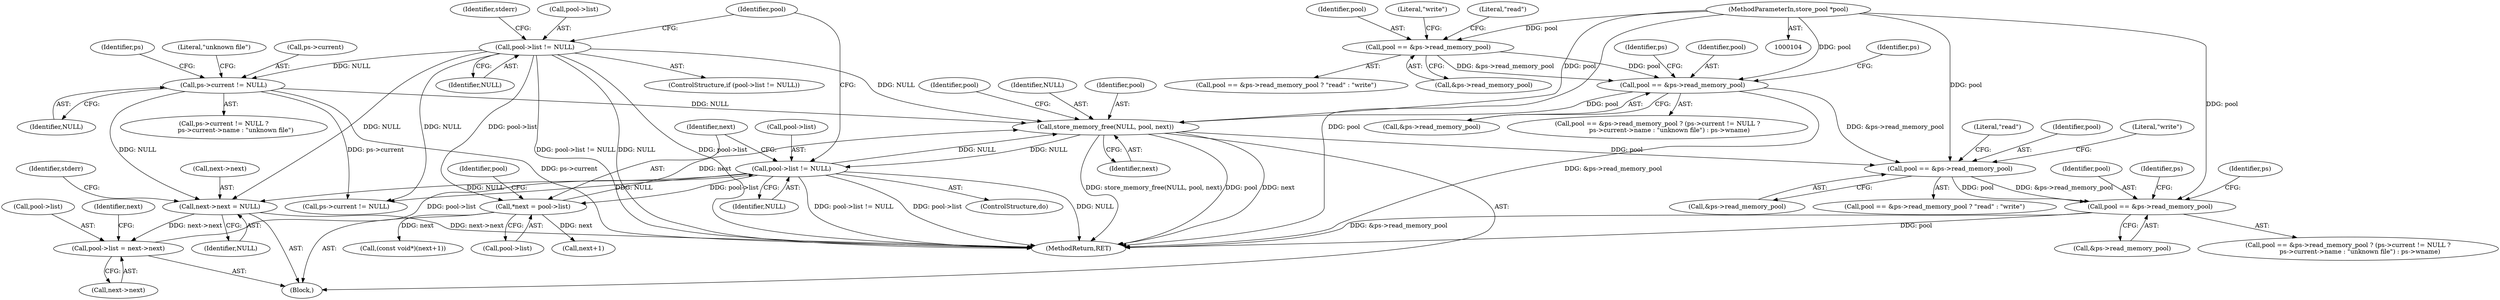 digraph "0_Android_9d4853418ab2f754c2b63e091c29c5529b8b86ca_141@API" {
"1000231" [label="(Call,pool == &ps->read_memory_pool)"];
"1000189" [label="(Call,store_memory_free(NULL, pool, next))"];
"1000138" [label="(Call,ps->current != NULL)"];
"1000109" [label="(Call,pool->list != NULL)"];
"1000193" [label="(Call,pool->list != NULL)"];
"1000164" [label="(Call,pool->list = next->next)"];
"1000171" [label="(Call,next->next = NULL)"];
"1000131" [label="(Call,pool == &ps->read_memory_pool)"];
"1000122" [label="(Call,pool == &ps->read_memory_pool)"];
"1000106" [label="(MethodParameterIn,store_pool *pool)"];
"1000159" [label="(Call,*next = pool->list)"];
"1000240" [label="(Call,pool == &ps->read_memory_pool)"];
"1000168" [label="(Call,next->next)"];
"1000128" [label="(Literal,\"read\")"];
"1000142" [label="(Identifier,NULL)"];
"1000201" [label="(Identifier,pool)"];
"1000189" [label="(Call,store_memory_free(NULL, pool, next))"];
"1000148" [label="(Literal,\"unknown file\")"];
"1000195" [label="(Identifier,pool)"];
"1000138" [label="(Call,ps->current != NULL)"];
"1000190" [label="(Identifier,NULL)"];
"1000193" [label="(Call,pool->list != NULL)"];
"1000110" [label="(Call,pool->list)"];
"1000175" [label="(Identifier,NULL)"];
"1000249" [label="(Identifier,ps)"];
"1000109" [label="(Call,pool->list != NULL)"];
"1000122" [label="(Call,pool == &ps->read_memory_pool)"];
"1000139" [label="(Call,ps->current)"];
"1000113" [label="(Identifier,NULL)"];
"1000171" [label="(Call,next->next = NULL)"];
"1000233" [label="(Call,&ps->read_memory_pool)"];
"1000108" [label="(ControlStructure,if (pool->list != NULL))"];
"1000237" [label="(Literal,\"read\")"];
"1000159" [label="(Call,*next = pool->list)"];
"1000166" [label="(Identifier,pool)"];
"1000192" [label="(Identifier,next)"];
"1000140" [label="(Identifier,ps)"];
"1000241" [label="(Identifier,pool)"];
"1000239" [label="(Call,pool == &ps->read_memory_pool ? (ps->current != NULL ?\n            ps->current->name : \"unknown file\") : ps->wname)"];
"1000259" [label="(Identifier,ps)"];
"1000145" [label="(Identifier,ps)"];
"1000240" [label="(Call,pool == &ps->read_memory_pool)"];
"1000161" [label="(Call,pool->list)"];
"1000186" [label="(Call,next+1)"];
"1000177" [label="(Identifier,stderr)"];
"1000131" [label="(Call,pool == &ps->read_memory_pool)"];
"1000242" [label="(Call,&ps->read_memory_pool)"];
"1000150" [label="(Identifier,ps)"];
"1000116" [label="(Identifier,stderr)"];
"1000160" [label="(Identifier,next)"];
"1000137" [label="(Call,ps->current != NULL ?\n            ps->current->name : \"unknown file\")"];
"1000232" [label="(Identifier,pool)"];
"1000164" [label="(Call,pool->list = next->next)"];
"1000238" [label="(Literal,\"write\")"];
"1000173" [label="(Identifier,next)"];
"1000132" [label="(Identifier,pool)"];
"1000165" [label="(Call,pool->list)"];
"1000231" [label="(Call,pool == &ps->read_memory_pool)"];
"1000310" [label="(MethodReturn,RET)"];
"1000156" [label="(ControlStructure,do)"];
"1000121" [label="(Call,pool == &ps->read_memory_pool ? \"read\" : \"write\")"];
"1000106" [label="(MethodParameterIn,store_pool *pool)"];
"1000230" [label="(Call,pool == &ps->read_memory_pool ? \"read\" : \"write\")"];
"1000194" [label="(Call,pool->list)"];
"1000247" [label="(Call,ps->current != NULL)"];
"1000123" [label="(Identifier,pool)"];
"1000133" [label="(Call,&ps->read_memory_pool)"];
"1000191" [label="(Identifier,pool)"];
"1000184" [label="(Call,(const void*)(next+1))"];
"1000130" [label="(Call,pool == &ps->read_memory_pool ? (ps->current != NULL ?\n            ps->current->name : \"unknown file\") : ps->wname)"];
"1000124" [label="(Call,&ps->read_memory_pool)"];
"1000129" [label="(Literal,\"write\")"];
"1000157" [label="(Block,)"];
"1000197" [label="(Identifier,NULL)"];
"1000172" [label="(Call,next->next)"];
"1000231" -> "1000230"  [label="AST: "];
"1000231" -> "1000233"  [label="CFG: "];
"1000232" -> "1000231"  [label="AST: "];
"1000233" -> "1000231"  [label="AST: "];
"1000237" -> "1000231"  [label="CFG: "];
"1000238" -> "1000231"  [label="CFG: "];
"1000189" -> "1000231"  [label="DDG: pool"];
"1000106" -> "1000231"  [label="DDG: pool"];
"1000131" -> "1000231"  [label="DDG: &ps->read_memory_pool"];
"1000231" -> "1000240"  [label="DDG: pool"];
"1000231" -> "1000240"  [label="DDG: &ps->read_memory_pool"];
"1000189" -> "1000157"  [label="AST: "];
"1000189" -> "1000192"  [label="CFG: "];
"1000190" -> "1000189"  [label="AST: "];
"1000191" -> "1000189"  [label="AST: "];
"1000192" -> "1000189"  [label="AST: "];
"1000195" -> "1000189"  [label="CFG: "];
"1000189" -> "1000310"  [label="DDG: store_memory_free(NULL, pool, next)"];
"1000189" -> "1000310"  [label="DDG: pool"];
"1000189" -> "1000310"  [label="DDG: next"];
"1000138" -> "1000189"  [label="DDG: NULL"];
"1000193" -> "1000189"  [label="DDG: NULL"];
"1000109" -> "1000189"  [label="DDG: NULL"];
"1000131" -> "1000189"  [label="DDG: pool"];
"1000106" -> "1000189"  [label="DDG: pool"];
"1000159" -> "1000189"  [label="DDG: next"];
"1000189" -> "1000193"  [label="DDG: NULL"];
"1000138" -> "1000137"  [label="AST: "];
"1000138" -> "1000142"  [label="CFG: "];
"1000139" -> "1000138"  [label="AST: "];
"1000142" -> "1000138"  [label="AST: "];
"1000145" -> "1000138"  [label="CFG: "];
"1000148" -> "1000138"  [label="CFG: "];
"1000138" -> "1000310"  [label="DDG: ps->current"];
"1000109" -> "1000138"  [label="DDG: NULL"];
"1000138" -> "1000171"  [label="DDG: NULL"];
"1000138" -> "1000247"  [label="DDG: ps->current"];
"1000109" -> "1000108"  [label="AST: "];
"1000109" -> "1000113"  [label="CFG: "];
"1000110" -> "1000109"  [label="AST: "];
"1000113" -> "1000109"  [label="AST: "];
"1000116" -> "1000109"  [label="CFG: "];
"1000201" -> "1000109"  [label="CFG: "];
"1000109" -> "1000310"  [label="DDG: NULL"];
"1000109" -> "1000310"  [label="DDG: pool->list"];
"1000109" -> "1000310"  [label="DDG: pool->list != NULL"];
"1000109" -> "1000159"  [label="DDG: pool->list"];
"1000109" -> "1000171"  [label="DDG: NULL"];
"1000109" -> "1000247"  [label="DDG: NULL"];
"1000193" -> "1000156"  [label="AST: "];
"1000193" -> "1000197"  [label="CFG: "];
"1000194" -> "1000193"  [label="AST: "];
"1000197" -> "1000193"  [label="AST: "];
"1000160" -> "1000193"  [label="CFG: "];
"1000201" -> "1000193"  [label="CFG: "];
"1000193" -> "1000310"  [label="DDG: pool->list"];
"1000193" -> "1000310"  [label="DDG: NULL"];
"1000193" -> "1000310"  [label="DDG: pool->list != NULL"];
"1000193" -> "1000159"  [label="DDG: pool->list"];
"1000193" -> "1000171"  [label="DDG: NULL"];
"1000164" -> "1000193"  [label="DDG: pool->list"];
"1000193" -> "1000247"  [label="DDG: NULL"];
"1000164" -> "1000157"  [label="AST: "];
"1000164" -> "1000168"  [label="CFG: "];
"1000165" -> "1000164"  [label="AST: "];
"1000168" -> "1000164"  [label="AST: "];
"1000173" -> "1000164"  [label="CFG: "];
"1000171" -> "1000164"  [label="DDG: next->next"];
"1000171" -> "1000157"  [label="AST: "];
"1000171" -> "1000175"  [label="CFG: "];
"1000172" -> "1000171"  [label="AST: "];
"1000175" -> "1000171"  [label="AST: "];
"1000177" -> "1000171"  [label="CFG: "];
"1000171" -> "1000310"  [label="DDG: next->next"];
"1000131" -> "1000130"  [label="AST: "];
"1000131" -> "1000133"  [label="CFG: "];
"1000132" -> "1000131"  [label="AST: "];
"1000133" -> "1000131"  [label="AST: "];
"1000140" -> "1000131"  [label="CFG: "];
"1000150" -> "1000131"  [label="CFG: "];
"1000131" -> "1000310"  [label="DDG: &ps->read_memory_pool"];
"1000122" -> "1000131"  [label="DDG: pool"];
"1000122" -> "1000131"  [label="DDG: &ps->read_memory_pool"];
"1000106" -> "1000131"  [label="DDG: pool"];
"1000122" -> "1000121"  [label="AST: "];
"1000122" -> "1000124"  [label="CFG: "];
"1000123" -> "1000122"  [label="AST: "];
"1000124" -> "1000122"  [label="AST: "];
"1000128" -> "1000122"  [label="CFG: "];
"1000129" -> "1000122"  [label="CFG: "];
"1000106" -> "1000122"  [label="DDG: pool"];
"1000106" -> "1000104"  [label="AST: "];
"1000106" -> "1000310"  [label="DDG: pool"];
"1000106" -> "1000240"  [label="DDG: pool"];
"1000159" -> "1000157"  [label="AST: "];
"1000159" -> "1000161"  [label="CFG: "];
"1000160" -> "1000159"  [label="AST: "];
"1000161" -> "1000159"  [label="AST: "];
"1000166" -> "1000159"  [label="CFG: "];
"1000159" -> "1000184"  [label="DDG: next"];
"1000159" -> "1000186"  [label="DDG: next"];
"1000240" -> "1000239"  [label="AST: "];
"1000240" -> "1000242"  [label="CFG: "];
"1000241" -> "1000240"  [label="AST: "];
"1000242" -> "1000240"  [label="AST: "];
"1000249" -> "1000240"  [label="CFG: "];
"1000259" -> "1000240"  [label="CFG: "];
"1000240" -> "1000310"  [label="DDG: &ps->read_memory_pool"];
"1000240" -> "1000310"  [label="DDG: pool"];
}
